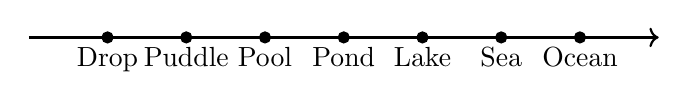\begin{tikzpicture}

\draw[thick,->] (-4,0) -- (4,0);
\filldraw (-3,0) circle (2pt) node[anchor=north] {Drop};
\filldraw (-2,0) circle (2pt) node[anchor=north] {Puddle};
\filldraw (-1,0) circle (2pt) node[anchor=north] {Pool};
\filldraw (0,0) circle (2pt) node[anchor=north] {Pond};
\filldraw (1,0) circle (2pt) node[anchor=north] {Lake};
\filldraw (2,0) circle (2pt) node[anchor=north] {Sea};
\filldraw (3,0) circle (2pt) node[anchor=north] {Ocean};

\end{tikzpicture}
